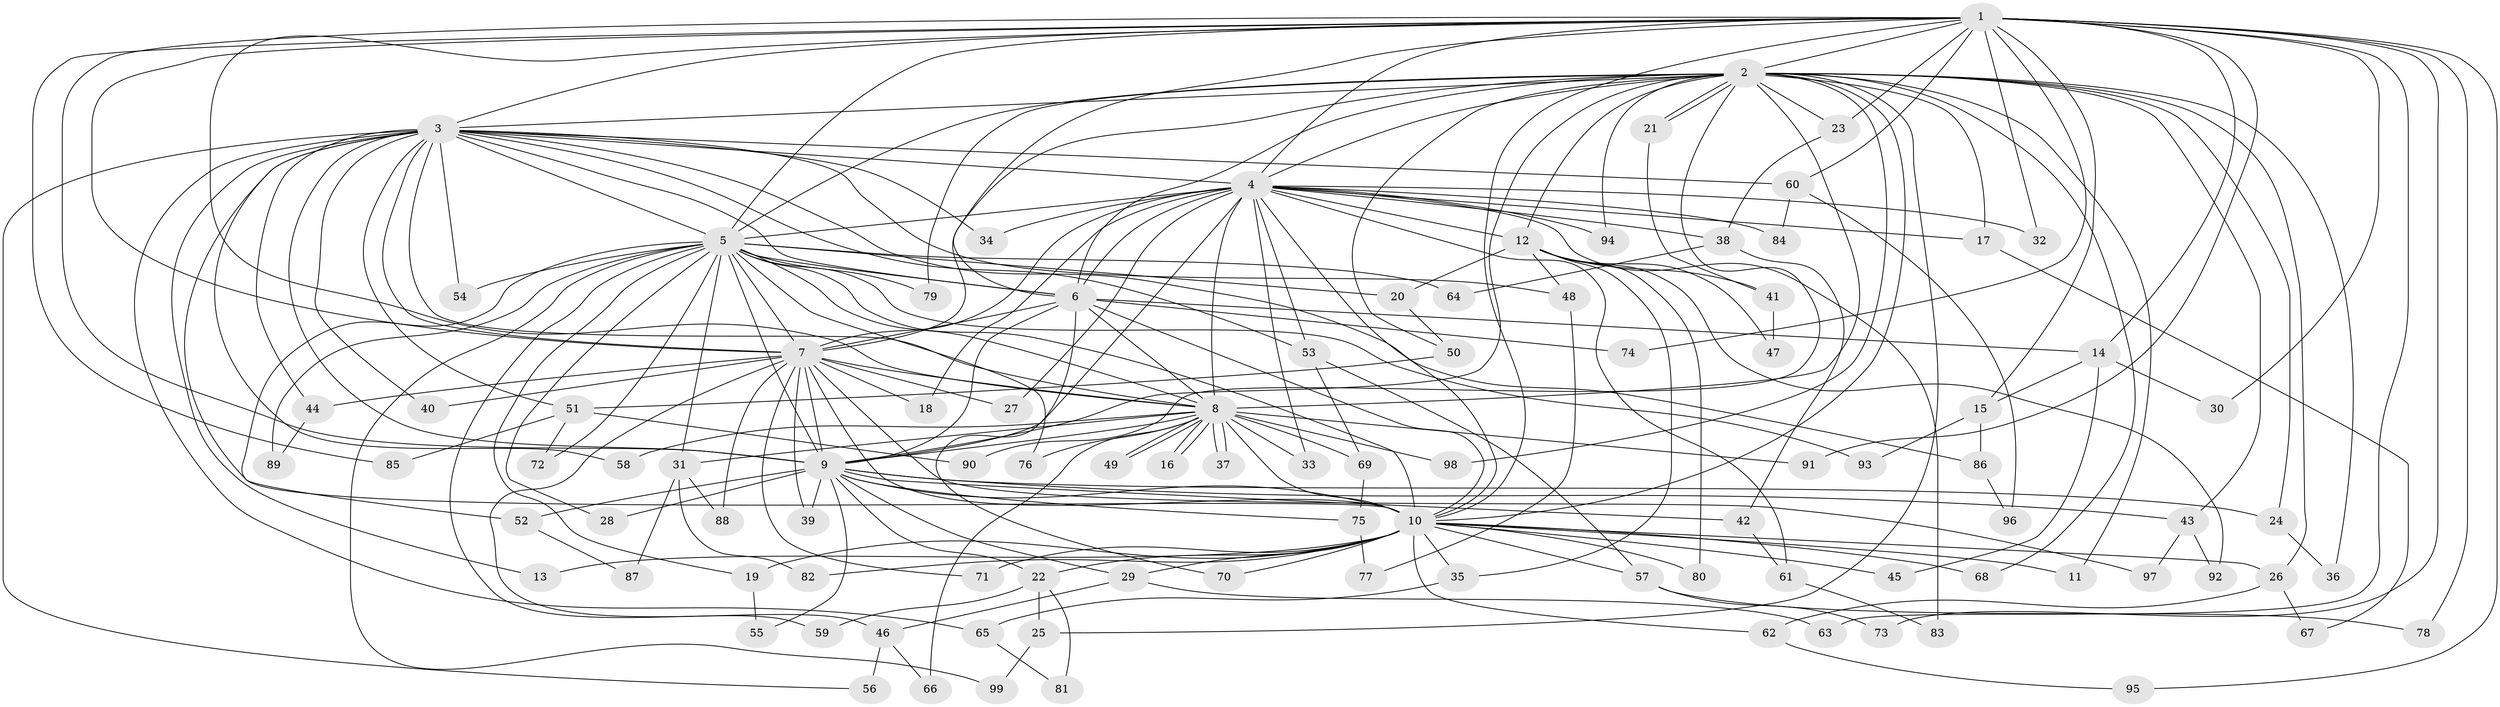 // Generated by graph-tools (version 1.1) at 2025/13/03/09/25 04:13:53]
// undirected, 99 vertices, 223 edges
graph export_dot {
graph [start="1"]
  node [color=gray90,style=filled];
  1;
  2;
  3;
  4;
  5;
  6;
  7;
  8;
  9;
  10;
  11;
  12;
  13;
  14;
  15;
  16;
  17;
  18;
  19;
  20;
  21;
  22;
  23;
  24;
  25;
  26;
  27;
  28;
  29;
  30;
  31;
  32;
  33;
  34;
  35;
  36;
  37;
  38;
  39;
  40;
  41;
  42;
  43;
  44;
  45;
  46;
  47;
  48;
  49;
  50;
  51;
  52;
  53;
  54;
  55;
  56;
  57;
  58;
  59;
  60;
  61;
  62;
  63;
  64;
  65;
  66;
  67;
  68;
  69;
  70;
  71;
  72;
  73;
  74;
  75;
  76;
  77;
  78;
  79;
  80;
  81;
  82;
  83;
  84;
  85;
  86;
  87;
  88;
  89;
  90;
  91;
  92;
  93;
  94;
  95;
  96;
  97;
  98;
  99;
  1 -- 2;
  1 -- 3;
  1 -- 4;
  1 -- 5;
  1 -- 6;
  1 -- 7;
  1 -- 8;
  1 -- 9;
  1 -- 10;
  1 -- 14;
  1 -- 15;
  1 -- 23;
  1 -- 30;
  1 -- 32;
  1 -- 60;
  1 -- 63;
  1 -- 73;
  1 -- 74;
  1 -- 78;
  1 -- 85;
  1 -- 91;
  1 -- 95;
  2 -- 3;
  2 -- 4;
  2 -- 5;
  2 -- 6;
  2 -- 7;
  2 -- 8;
  2 -- 9;
  2 -- 10;
  2 -- 11;
  2 -- 12;
  2 -- 17;
  2 -- 21;
  2 -- 21;
  2 -- 23;
  2 -- 24;
  2 -- 25;
  2 -- 26;
  2 -- 36;
  2 -- 43;
  2 -- 50;
  2 -- 68;
  2 -- 79;
  2 -- 90;
  2 -- 94;
  2 -- 98;
  3 -- 4;
  3 -- 5;
  3 -- 6;
  3 -- 7;
  3 -- 8;
  3 -- 9;
  3 -- 10;
  3 -- 13;
  3 -- 34;
  3 -- 40;
  3 -- 44;
  3 -- 48;
  3 -- 51;
  3 -- 53;
  3 -- 54;
  3 -- 56;
  3 -- 58;
  3 -- 60;
  3 -- 65;
  3 -- 86;
  4 -- 5;
  4 -- 6;
  4 -- 7;
  4 -- 8;
  4 -- 9;
  4 -- 10;
  4 -- 12;
  4 -- 17;
  4 -- 18;
  4 -- 27;
  4 -- 32;
  4 -- 33;
  4 -- 34;
  4 -- 38;
  4 -- 53;
  4 -- 61;
  4 -- 83;
  4 -- 84;
  4 -- 94;
  5 -- 6;
  5 -- 7;
  5 -- 8;
  5 -- 9;
  5 -- 10;
  5 -- 19;
  5 -- 20;
  5 -- 28;
  5 -- 31;
  5 -- 52;
  5 -- 54;
  5 -- 59;
  5 -- 64;
  5 -- 72;
  5 -- 76;
  5 -- 79;
  5 -- 89;
  5 -- 93;
  5 -- 99;
  6 -- 7;
  6 -- 8;
  6 -- 9;
  6 -- 10;
  6 -- 14;
  6 -- 70;
  6 -- 74;
  7 -- 8;
  7 -- 9;
  7 -- 10;
  7 -- 18;
  7 -- 27;
  7 -- 39;
  7 -- 40;
  7 -- 44;
  7 -- 46;
  7 -- 71;
  7 -- 88;
  7 -- 97;
  8 -- 9;
  8 -- 10;
  8 -- 16;
  8 -- 16;
  8 -- 31;
  8 -- 33;
  8 -- 37;
  8 -- 37;
  8 -- 49;
  8 -- 49;
  8 -- 58;
  8 -- 66;
  8 -- 69;
  8 -- 76;
  8 -- 91;
  8 -- 98;
  9 -- 10;
  9 -- 22;
  9 -- 24;
  9 -- 28;
  9 -- 29;
  9 -- 39;
  9 -- 42;
  9 -- 43;
  9 -- 52;
  9 -- 55;
  9 -- 75;
  10 -- 11;
  10 -- 13;
  10 -- 19;
  10 -- 22;
  10 -- 26;
  10 -- 29;
  10 -- 35;
  10 -- 45;
  10 -- 57;
  10 -- 62;
  10 -- 68;
  10 -- 70;
  10 -- 71;
  10 -- 80;
  10 -- 82;
  12 -- 20;
  12 -- 35;
  12 -- 41;
  12 -- 47;
  12 -- 48;
  12 -- 80;
  12 -- 92;
  14 -- 15;
  14 -- 30;
  14 -- 45;
  15 -- 86;
  15 -- 93;
  17 -- 67;
  19 -- 55;
  20 -- 50;
  21 -- 41;
  22 -- 25;
  22 -- 59;
  22 -- 81;
  23 -- 38;
  24 -- 36;
  25 -- 99;
  26 -- 62;
  26 -- 67;
  29 -- 46;
  29 -- 63;
  31 -- 82;
  31 -- 87;
  31 -- 88;
  35 -- 65;
  38 -- 42;
  38 -- 64;
  41 -- 47;
  42 -- 61;
  43 -- 92;
  43 -- 97;
  44 -- 89;
  46 -- 56;
  46 -- 66;
  48 -- 77;
  50 -- 51;
  51 -- 72;
  51 -- 85;
  51 -- 90;
  52 -- 87;
  53 -- 57;
  53 -- 69;
  57 -- 73;
  57 -- 78;
  60 -- 84;
  60 -- 96;
  61 -- 83;
  62 -- 95;
  65 -- 81;
  69 -- 75;
  75 -- 77;
  86 -- 96;
}
